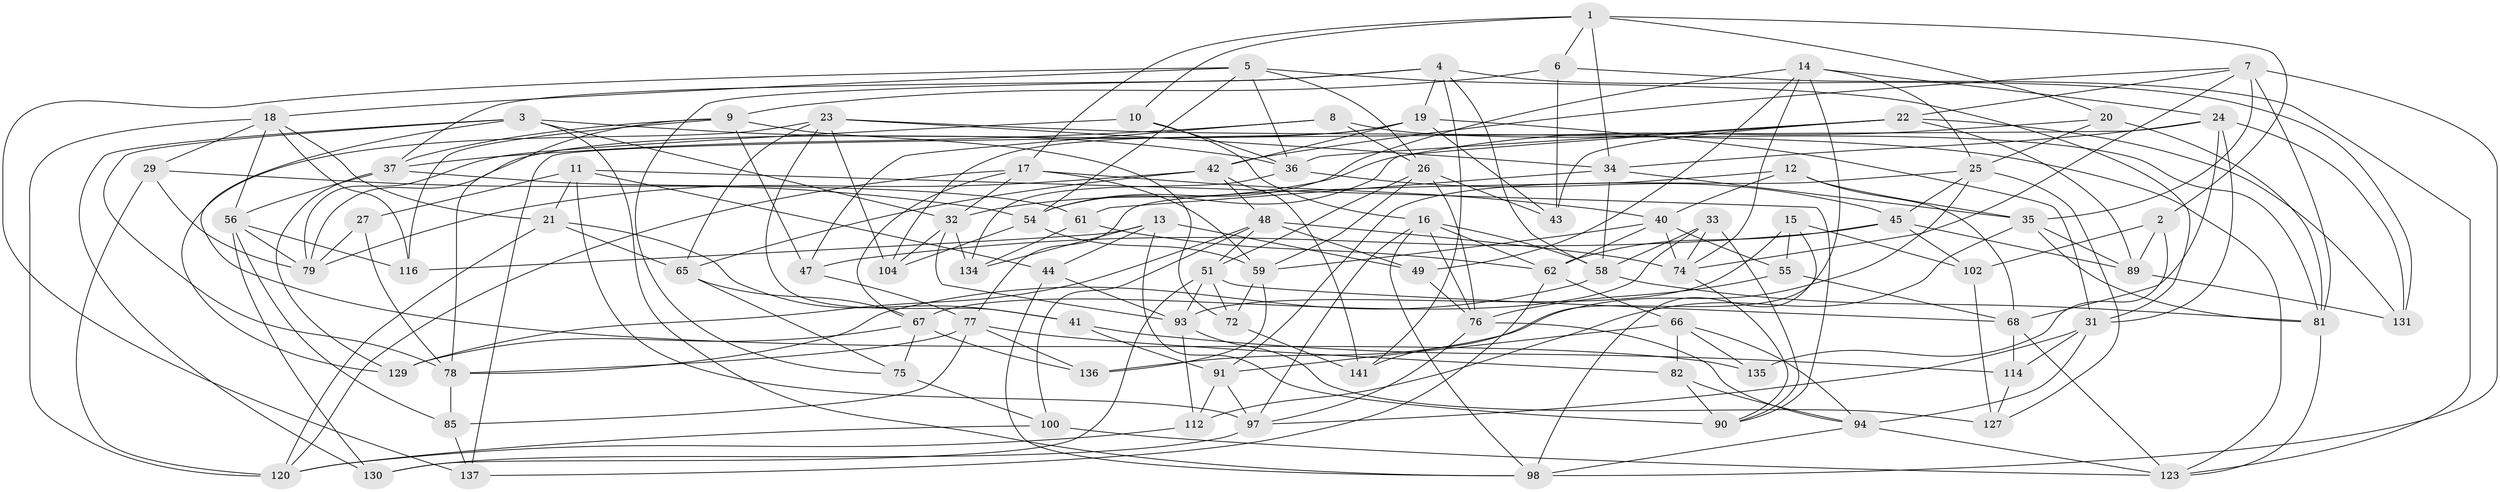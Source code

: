 // Generated by graph-tools (version 1.1) at 2025/24/03/03/25 07:24:27]
// undirected, 90 vertices, 229 edges
graph export_dot {
graph [start="1"]
  node [color=gray90,style=filled];
  1 [super="+64"];
  2 [super="+60"];
  3 [super="+57"];
  4 [super="+28"];
  5 [super="+70"];
  6;
  7 [super="+52"];
  8;
  9 [super="+39"];
  10;
  11 [super="+142"];
  12;
  13 [super="+30"];
  14 [super="+80"];
  15;
  16 [super="+140"];
  17 [super="+83"];
  18 [super="+46"];
  19 [super="+95"];
  20;
  21 [super="+118"];
  22 [super="+133"];
  23 [super="+132"];
  24 [super="+92"];
  25 [super="+144"];
  26 [super="+50"];
  27;
  29;
  31 [super="+124"];
  32 [super="+53"];
  33;
  34 [super="+38"];
  35 [super="+87"];
  36 [super="+138"];
  37 [super="+69"];
  40 [super="+139"];
  41;
  42 [super="+126"];
  43;
  44;
  45 [super="+63"];
  47;
  48 [super="+117"];
  49;
  51 [super="+71"];
  54 [super="+86"];
  55;
  56 [super="+110"];
  58 [super="+88"];
  59 [super="+99"];
  61;
  62 [super="+103"];
  65 [super="+96"];
  66 [super="+113"];
  67 [super="+73"];
  68 [super="+84"];
  72;
  74 [super="+115"];
  75;
  76 [super="+107"];
  77 [super="+121"];
  78 [super="+119"];
  79 [super="+106"];
  81 [super="+145"];
  82;
  85;
  89 [super="+108"];
  90 [super="+122"];
  91 [super="+105"];
  93 [super="+109"];
  94 [super="+111"];
  97 [super="+101"];
  98 [super="+128"];
  100;
  102;
  104;
  112;
  114;
  116;
  120 [super="+125"];
  123 [super="+143"];
  127;
  129;
  130;
  131;
  134;
  135;
  136;
  137;
  141;
  1 -- 20;
  1 -- 6;
  1 -- 2;
  1 -- 17;
  1 -- 10;
  1 -- 34;
  2 -- 102;
  2 -- 135 [weight=2];
  2 -- 89 [weight=2];
  3 -- 135;
  3 -- 36;
  3 -- 78;
  3 -- 32;
  3 -- 130;
  3 -- 98;
  4 -- 141;
  4 -- 58;
  4 -- 19;
  4 -- 37;
  4 -- 75;
  4 -- 131;
  5 -- 36;
  5 -- 26;
  5 -- 18;
  5 -- 137;
  5 -- 54;
  5 -- 31;
  6 -- 123;
  6 -- 9;
  6 -- 43;
  7 -- 98;
  7 -- 74;
  7 -- 81;
  7 -- 35;
  7 -- 22;
  7 -- 42;
  8 -- 47;
  8 -- 26;
  8 -- 81;
  8 -- 37;
  9 -- 116;
  9 -- 37;
  9 -- 72;
  9 -- 78;
  9 -- 47;
  10 -- 79;
  10 -- 16;
  10 -- 36;
  11 -- 27 [weight=2];
  11 -- 90;
  11 -- 44;
  11 -- 21;
  11 -- 97;
  12 -- 68;
  12 -- 40;
  12 -- 35;
  12 -- 77;
  13 -- 134;
  13 -- 116;
  13 -- 90 [weight=2];
  13 -- 49;
  13 -- 44;
  14 -- 141;
  14 -- 54;
  14 -- 25;
  14 -- 24;
  14 -- 49;
  14 -- 74;
  15 -- 102;
  15 -- 55;
  15 -- 93;
  15 -- 98;
  16 -- 97;
  16 -- 98;
  16 -- 58;
  16 -- 76;
  16 -- 62;
  17 -- 40;
  17 -- 120;
  17 -- 32;
  17 -- 67;
  17 -- 59;
  18 -- 120;
  18 -- 56;
  18 -- 29;
  18 -- 116;
  18 -- 21;
  19 -- 43;
  19 -- 104;
  19 -- 79;
  19 -- 31;
  19 -- 42;
  20 -- 25;
  20 -- 32;
  20 -- 81;
  21 -- 65 [weight=2];
  21 -- 120;
  21 -- 41;
  22 -- 131;
  22 -- 43;
  22 -- 36;
  22 -- 54;
  22 -- 89;
  23 -- 34;
  23 -- 104;
  23 -- 41;
  23 -- 129;
  23 -- 123;
  23 -- 65;
  24 -- 31;
  24 -- 137;
  24 -- 34;
  24 -- 131;
  24 -- 68;
  25 -- 45;
  25 -- 136;
  25 -- 127;
  25 -- 91;
  26 -- 43;
  26 -- 51;
  26 -- 76;
  26 -- 59;
  27 -- 78;
  27 -- 79;
  29 -- 79;
  29 -- 54;
  29 -- 120;
  31 -- 94;
  31 -- 114;
  31 -- 97;
  32 -- 104;
  32 -- 134;
  32 -- 93;
  33 -- 74;
  33 -- 90;
  33 -- 67;
  33 -- 58;
  34 -- 61;
  34 -- 58;
  34 -- 35;
  35 -- 81;
  35 -- 112;
  35 -- 89;
  36 -- 45;
  36 -- 134;
  37 -- 56;
  37 -- 129;
  37 -- 61;
  40 -- 62;
  40 -- 55;
  40 -- 74;
  40 -- 59;
  41 -- 91;
  41 -- 114;
  42 -- 79;
  42 -- 48;
  42 -- 65;
  42 -- 141;
  44 -- 98;
  44 -- 93;
  45 -- 47;
  45 -- 89;
  45 -- 102;
  45 -- 62;
  47 -- 77;
  48 -- 129;
  48 -- 49;
  48 -- 100;
  48 -- 74;
  48 -- 51;
  49 -- 76;
  51 -- 93;
  51 -- 72;
  51 -- 130;
  51 -- 68;
  54 -- 104;
  54 -- 59;
  55 -- 76;
  55 -- 68;
  56 -- 130;
  56 -- 116;
  56 -- 85;
  56 -- 79;
  58 -- 81;
  58 -- 78;
  59 -- 136;
  59 -- 72;
  61 -- 134;
  61 -- 62;
  62 -- 137;
  62 -- 66;
  65 -- 67;
  65 -- 75;
  66 -- 135;
  66 -- 82;
  66 -- 91 [weight=2];
  66 -- 94;
  67 -- 129;
  67 -- 75;
  67 -- 136;
  68 -- 114;
  68 -- 123;
  72 -- 141;
  74 -- 90;
  75 -- 100;
  76 -- 97;
  76 -- 94;
  77 -- 136;
  77 -- 85;
  77 -- 82;
  77 -- 78;
  78 -- 85;
  81 -- 123;
  82 -- 90;
  82 -- 94;
  85 -- 137;
  89 -- 131;
  91 -- 97;
  91 -- 112;
  93 -- 112;
  93 -- 127;
  94 -- 98;
  94 -- 123;
  97 -- 130;
  100 -- 120;
  100 -- 123;
  102 -- 127;
  112 -- 120;
  114 -- 127;
}
